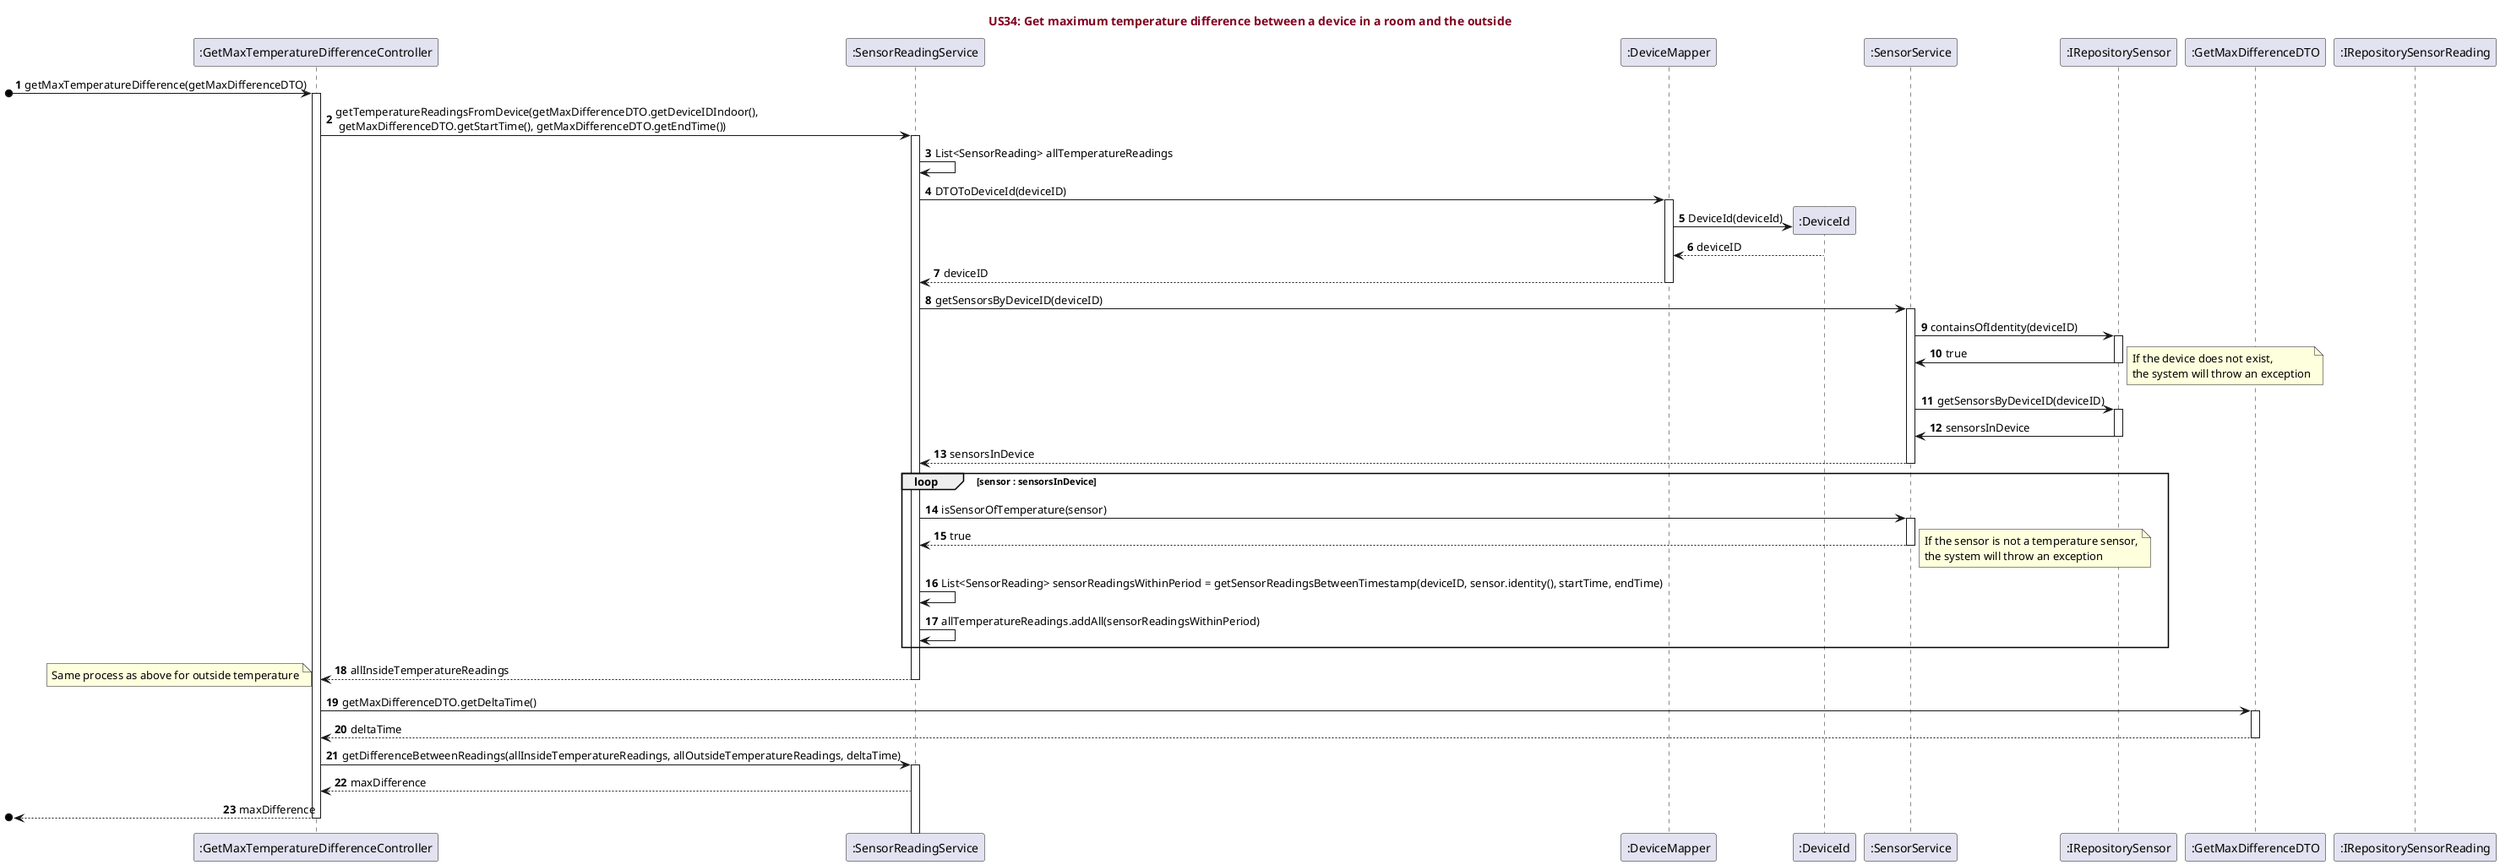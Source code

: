 @startuml
'https://plantuml.com/sequence-diagram
!pragma teoz true

title <font color=#800020>US34: Get maximum temperature difference between a device in a room and the outside</font>

autonumber

participant ":GetMaxTemperatureDifferenceController"
participant ":SensorReadingService"
participant ":DeviceMapper"
participant ":DeviceId"
participant ":SensorService"
participant ":IRepositorySensor"
participant ":GetMaxDifferenceDTO"
participant ":IRepositorySensorReading"



[o-> ":GetMaxTemperatureDifferenceController" ++ : getMaxTemperatureDifference(getMaxDifferenceDTO)

":GetMaxTemperatureDifferenceController" -> ":SensorReadingService" ++ : getTemperatureReadingsFromDevice(getMaxDifferenceDTO.getDeviceIDIndoor(), \n getMaxDifferenceDTO.getStartTime(), getMaxDifferenceDTO.getEndTime())
":SensorReadingService" -> ":SensorReadingService" : List<SensorReading> allTemperatureReadings
":SensorReadingService" -> ":DeviceMapper" ++ : DTOToDeviceId(deviceID)
":DeviceMapper" -> ":DeviceId" ** : DeviceId(deviceId)
":DeviceId" --> ":DeviceMapper" -- : deviceID
":DeviceMapper" --> ":SensorReadingService" -- : deviceID
":SensorReadingService" -> ":SensorService" ++ : getSensorsByDeviceID(deviceID)

":SensorService" -> ":IRepositorySensor" ++ : containsOfIdentity(deviceID)
":IRepositorySensor" -> ":SensorService" -- : true
note right
  If the device does not exist,
  the system will throw an exception
end note
":SensorService" -> ":IRepositorySensor" ++ : getSensorsByDeviceID(deviceID)
":IRepositorySensor" -> ":SensorService" -- : sensorsInDevice
":SensorService" --> ":SensorReadingService" -- : sensorsInDevice

loop sensor : sensorsInDevice
":SensorReadingService" -> ":SensorService" ++ : isSensorOfTemperature(sensor)
":SensorReadingService" <-- ":SensorService" -- : true
note right
  If the sensor is not a temperature sensor,
  the system will throw an exception
end note


":SensorReadingService" -> ":SensorReadingService" :List<SensorReading> sensorReadingsWithinPeriod = getSensorReadingsBetweenTimestamp(deviceID, sensor.identity(), startTime, endTime)

":SensorReadingService" -> ":SensorReadingService" : allTemperatureReadings.addAll(sensorReadingsWithinPeriod)
end
":SensorReadingService" --> ":GetMaxTemperatureDifferenceController" -- : allInsideTemperatureReadings

note left
  Same process as above for outside temperature
end note

":GetMaxTemperatureDifferenceController" ->":GetMaxDifferenceDTO" ++: getMaxDifferenceDTO.getDeltaTime()
":GetMaxDifferenceDTO" --> ":GetMaxTemperatureDifferenceController" -- : deltaTime

":GetMaxTemperatureDifferenceController" ->":SensorReadingService" ++ : getDifferenceBetweenReadings(allInsideTemperatureReadings, allOutsideTemperatureReadings, deltaTime)
":GetMaxTemperatureDifferenceController" <--":SensorReadingService" :maxDifference

[o<-- ":GetMaxTemperatureDifferenceController" -- : maxDifference


@enduml